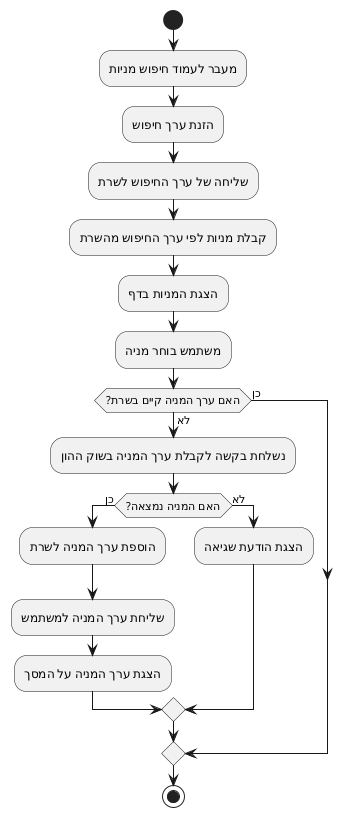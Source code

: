 @startuml
start

:מעבר לעמוד חיפוש מניות;
:הזנת ערך חיפוש;

:שליחה של ערך החיפוש לשרת;
:קבלת מניות לפי ערך החיפוש מהשרת;

:הצגת המניות בדף;
:משתמש בוחר מניה;

if (האם ערך המניה קיים בשרת?) then (כן)
else (לא)
    :נשלחת בקשה לקבלת ערך המניה בשוק ההון;
    if (האם המניה נמצאה?) then (כן)
        :הוספת ערך המניה לשרת;
        :שליחת ערך המניה למשתמש;
        :הצגת ערך המניה על המסך;
    else (לא)
        :הצגת הודעת שגיאה;
    endif
endif

stop
@enduml